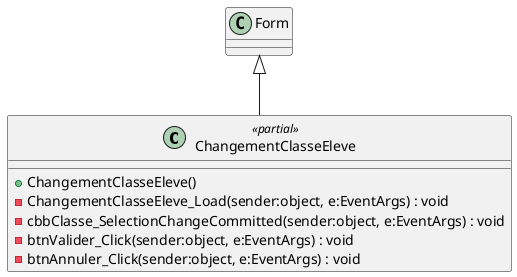 @startuml
class ChangementClasseEleve <<partial>> {
    + ChangementClasseEleve()
    - ChangementClasseEleve_Load(sender:object, e:EventArgs) : void
    - cbbClasse_SelectionChangeCommitted(sender:object, e:EventArgs) : void
    - btnValider_Click(sender:object, e:EventArgs) : void
    - btnAnnuler_Click(sender:object, e:EventArgs) : void
}
Form <|-- ChangementClasseEleve
@enduml
